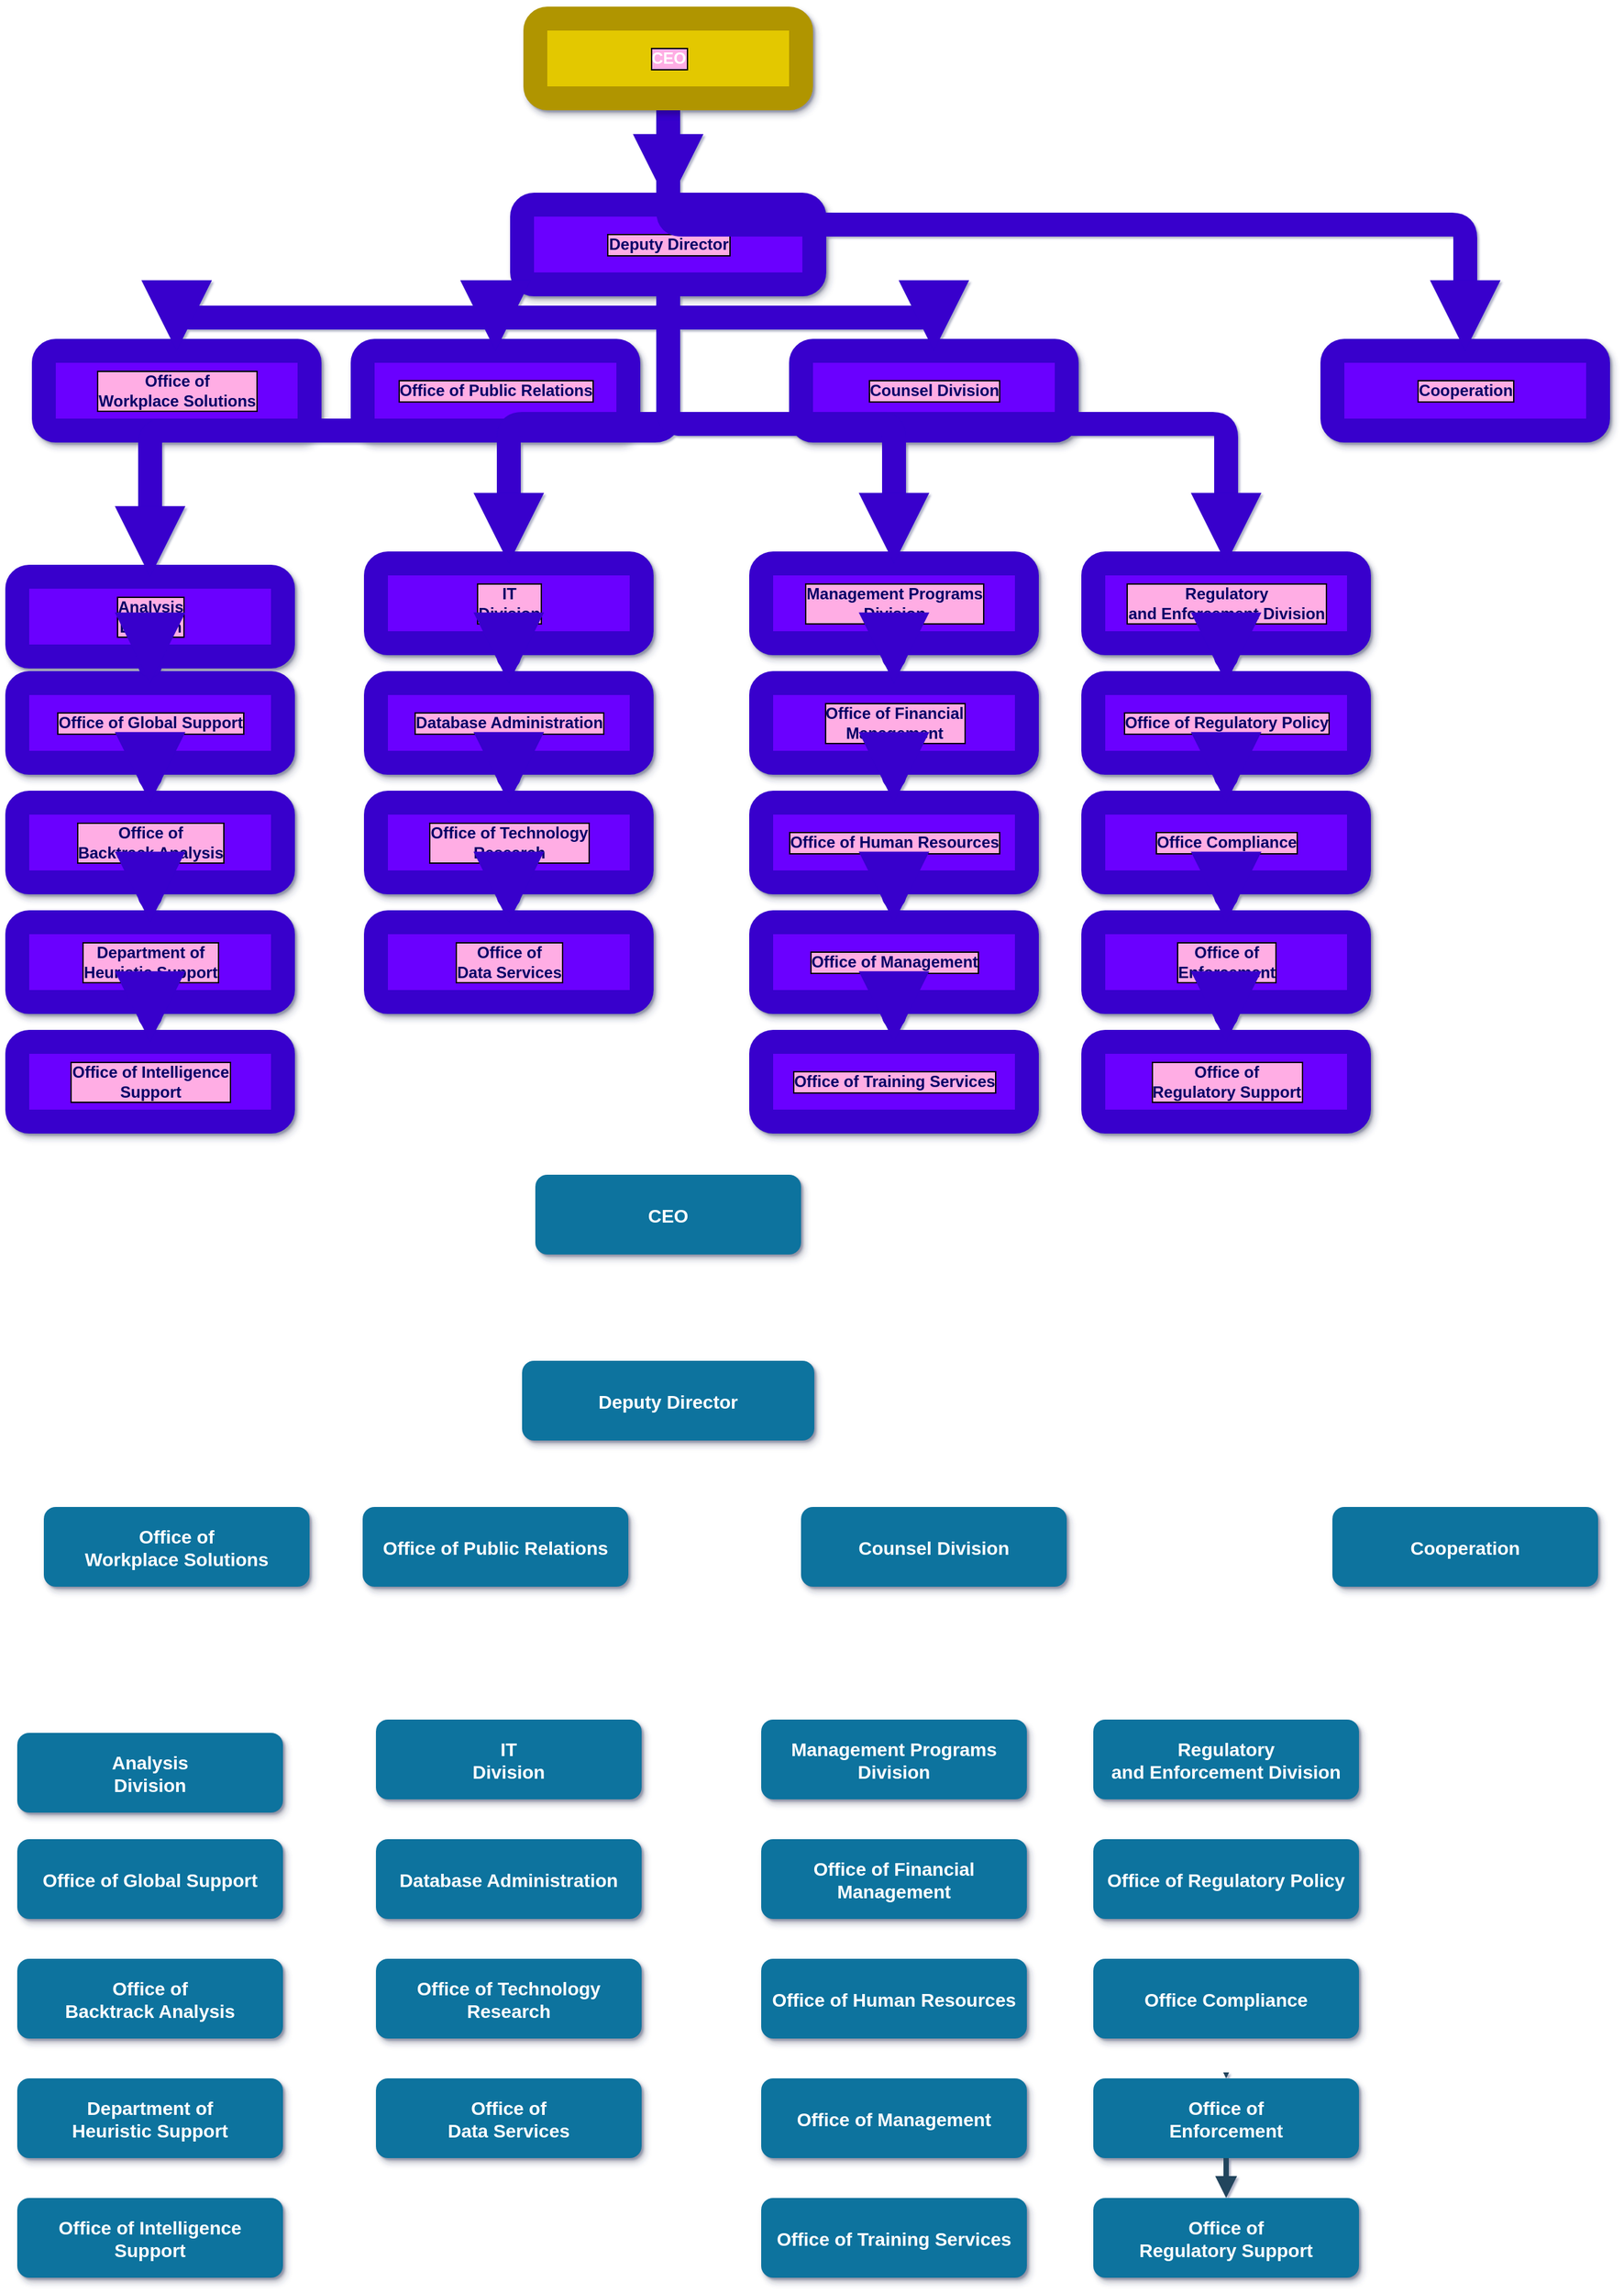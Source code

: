 <mxfile version="14.1.2" type="github">
  <diagram id="kgpKYQtTHZ0yAKxKKP6v" name="Page-1">
    <mxGraphModel dx="1874" dy="740" grid="1" gridSize="10" guides="1" tooltips="1" connect="1" arrows="1" fold="1" page="1" pageScale="1" pageWidth="1000" pageHeight="700" math="0" shadow="1">
      <root>
        <mxCell id="0" />
        <mxCell id="1" parent="0" />
        <mxCell id="K3239I8aiE1mOQajSMwG-51" value="Deputy Director" style="rounded=1;fillColor=#6a00ff;shadow=1;fontStyle=1;fontSize=12;sketch=0;strokeWidth=18;strokeColor=#3700CC;fontFamily=Helvetica;labelBackgroundColor=#FFADE4;labelBorderColor=#000000;html=1;snapToPoint=1;fillOpacity=100;metaEdit=1;fontColor=#000066;" vertex="1" parent="1">
          <mxGeometry x="400" y="160" width="220" height="60" as="geometry" />
        </mxCell>
        <mxCell id="K3239I8aiE1mOQajSMwG-52" value="Office of &lt;br&gt;Workplace Solutions" style="rounded=1;fillColor=#6a00ff;shadow=1;fontStyle=1;fontSize=12;sketch=0;strokeWidth=18;strokeColor=#3700CC;fontFamily=Helvetica;labelBackgroundColor=#FFADE4;labelBorderColor=#000000;html=1;snapToPoint=1;fillOpacity=100;metaEdit=1;fontColor=#000066;" vertex="1" parent="1">
          <mxGeometry x="40" y="270" width="200" height="60" as="geometry" />
        </mxCell>
        <mxCell id="K3239I8aiE1mOQajSMwG-53" value="Office of Public Relations" style="rounded=1;fillColor=#6a00ff;shadow=1;fontStyle=1;fontSize=12;sketch=0;strokeWidth=18;strokeColor=#3700CC;fontFamily=Helvetica;labelBackgroundColor=#FFADE4;labelBorderColor=#000000;html=1;snapToPoint=1;fillOpacity=100;metaEdit=1;fontColor=#000066;" vertex="1" parent="1">
          <mxGeometry x="280" y="270" width="200" height="60" as="geometry" />
        </mxCell>
        <mxCell id="K3239I8aiE1mOQajSMwG-54" value="Counsel Division" style="rounded=1;fillColor=#6a00ff;shadow=1;fontStyle=1;fontSize=12;sketch=0;strokeWidth=18;strokeColor=#3700CC;fontFamily=Helvetica;labelBackgroundColor=#FFADE4;labelBorderColor=#000000;html=1;snapToPoint=1;fillOpacity=100;metaEdit=1;fontColor=#000066;" vertex="1" parent="1">
          <mxGeometry x="610" y="270" width="200" height="60" as="geometry" />
        </mxCell>
        <mxCell id="K3239I8aiE1mOQajSMwG-55" value="Cooperation" style="rounded=1;fillColor=#6a00ff;shadow=1;fontStyle=1;fontSize=12;sketch=0;strokeWidth=18;strokeColor=#3700CC;fontFamily=Helvetica;labelBackgroundColor=#FFADE4;labelBorderColor=#000000;html=1;snapToPoint=1;fillOpacity=100;metaEdit=1;fontColor=#000066;" vertex="1" parent="1">
          <mxGeometry x="1010" y="270" width="200" height="60" as="geometry" />
        </mxCell>
        <mxCell id="K3239I8aiE1mOQajSMwG-56" value="Analysis &lt;br&gt;Division" style="rounded=1;fillColor=#6a00ff;shadow=1;fontStyle=1;fontSize=12;sketch=0;strokeWidth=18;strokeColor=#3700CC;fontFamily=Helvetica;labelBackgroundColor=#FFADE4;labelBorderColor=#000000;html=1;snapToPoint=1;fillOpacity=100;metaEdit=1;fontColor=#000066;" vertex="1" parent="1">
          <mxGeometry x="20" y="440" width="200" height="60" as="geometry" />
        </mxCell>
        <mxCell id="K3239I8aiE1mOQajSMwG-57" value="Office of Global Support" style="rounded=1;fillColor=#6a00ff;shadow=1;fontStyle=1;fontSize=12;sketch=0;strokeWidth=18;strokeColor=#3700CC;fontFamily=Helvetica;labelBackgroundColor=#FFADE4;labelBorderColor=#000000;html=1;snapToPoint=1;fillOpacity=100;metaEdit=1;fontColor=#000066;" vertex="1" parent="1">
          <mxGeometry x="20" y="520" width="200" height="60" as="geometry" />
        </mxCell>
        <mxCell id="K3239I8aiE1mOQajSMwG-58" value="Office of &lt;br&gt;Backtrack Analysis" style="rounded=1;fillColor=#6a00ff;shadow=1;fontStyle=1;fontSize=12;sketch=0;strokeWidth=18;strokeColor=#3700CC;fontFamily=Helvetica;labelBackgroundColor=#FFADE4;labelBorderColor=#000000;html=1;snapToPoint=1;fillOpacity=100;metaEdit=1;fontColor=#000066;" vertex="1" parent="1">
          <mxGeometry x="20" y="610" width="200" height="60" as="geometry" />
        </mxCell>
        <mxCell id="K3239I8aiE1mOQajSMwG-59" value="Department of &lt;br&gt;Heuristic Support" style="rounded=1;fillColor=#6a00ff;shadow=1;fontStyle=1;fontSize=12;sketch=0;strokeWidth=18;strokeColor=#3700CC;fontFamily=Helvetica;labelBackgroundColor=#FFADE4;labelBorderColor=#000000;html=1;snapToPoint=1;fillOpacity=100;metaEdit=1;fontColor=#000066;" vertex="1" parent="1">
          <mxGeometry x="20" y="700" width="200" height="60" as="geometry" />
        </mxCell>
        <mxCell id="K3239I8aiE1mOQajSMwG-60" value="Office of Intelligence &lt;br&gt;Support" style="rounded=1;fillColor=#6a00ff;shadow=1;fontStyle=1;fontSize=12;sketch=0;strokeWidth=18;strokeColor=#3700CC;fontFamily=Helvetica;labelBackgroundColor=#FFADE4;labelBorderColor=#000000;html=1;snapToPoint=1;fillOpacity=100;metaEdit=1;fontColor=#000066;" vertex="1" parent="1">
          <mxGeometry x="20" y="790" width="200" height="60" as="geometry" />
        </mxCell>
        <mxCell id="K3239I8aiE1mOQajSMwG-61" value="IT&lt;br&gt;Division" style="rounded=1;fillColor=#6a00ff;shadow=1;fontStyle=1;fontSize=12;sketch=0;strokeWidth=18;strokeColor=#3700CC;fontFamily=Helvetica;labelBackgroundColor=#FFADE4;labelBorderColor=#000000;html=1;snapToPoint=1;fillOpacity=100;metaEdit=1;fontColor=#000066;" vertex="1" parent="1">
          <mxGeometry x="290" y="430" width="200" height="60" as="geometry" />
        </mxCell>
        <mxCell id="K3239I8aiE1mOQajSMwG-62" value="Database Administration" style="rounded=1;fillColor=#6a00ff;shadow=1;fontStyle=1;fontSize=12;sketch=0;strokeWidth=18;strokeColor=#3700CC;fontFamily=Helvetica;labelBackgroundColor=#FFADE4;labelBorderColor=#000000;html=1;snapToPoint=1;fillOpacity=100;metaEdit=1;fontColor=#000066;" vertex="1" parent="1">
          <mxGeometry x="290" y="520" width="200" height="60" as="geometry" />
        </mxCell>
        <mxCell id="K3239I8aiE1mOQajSMwG-63" value="Office of Technology &lt;br&gt;Research" style="rounded=1;fillColor=#6a00ff;shadow=1;fontStyle=1;fontSize=12;sketch=0;strokeWidth=18;strokeColor=#3700CC;fontFamily=Helvetica;labelBackgroundColor=#FFADE4;labelBorderColor=#000000;html=1;snapToPoint=1;fillOpacity=100;metaEdit=1;fontColor=#000066;" vertex="1" parent="1">
          <mxGeometry x="290" y="610" width="200" height="60" as="geometry" />
        </mxCell>
        <mxCell id="K3239I8aiE1mOQajSMwG-64" value="Office of&lt;br&gt;Data Services" style="rounded=1;fillColor=#6a00ff;shadow=1;fontStyle=1;fontSize=12;sketch=0;strokeWidth=18;strokeColor=#3700CC;fontFamily=Helvetica;labelBackgroundColor=#FFADE4;labelBorderColor=#000000;html=1;snapToPoint=1;fillOpacity=100;metaEdit=1;fontColor=#000066;" vertex="1" parent="1">
          <mxGeometry x="290" y="700" width="200" height="60" as="geometry" />
        </mxCell>
        <mxCell id="K3239I8aiE1mOQajSMwG-65" value="Management Programs &lt;br&gt;Division" style="rounded=1;fillColor=#6a00ff;shadow=1;fontStyle=1;fontSize=12;sketch=0;strokeWidth=18;strokeColor=#3700CC;fontFamily=Helvetica;labelBackgroundColor=#FFADE4;labelBorderColor=#000000;html=1;snapToPoint=1;fillOpacity=100;metaEdit=1;fontColor=#000066;" vertex="1" parent="1">
          <mxGeometry x="580" y="430" width="200" height="60" as="geometry" />
        </mxCell>
        <mxCell id="K3239I8aiE1mOQajSMwG-66" value="Office of Financial &lt;br&gt;Management" style="rounded=1;fillColor=#6a00ff;shadow=1;fontStyle=1;fontSize=12;sketch=0;strokeWidth=18;strokeColor=#3700CC;fontFamily=Helvetica;labelBackgroundColor=#FFADE4;labelBorderColor=#000000;html=1;snapToPoint=1;fillOpacity=100;metaEdit=1;fontColor=#000066;" vertex="1" parent="1">
          <mxGeometry x="580" y="520" width="200" height="60" as="geometry" />
        </mxCell>
        <mxCell id="K3239I8aiE1mOQajSMwG-67" value="Office of Human Resources" style="rounded=1;fillColor=#6a00ff;shadow=1;fontStyle=1;fontSize=12;sketch=0;strokeWidth=18;strokeColor=#3700CC;fontFamily=Helvetica;labelBackgroundColor=#FFADE4;labelBorderColor=#000000;html=1;snapToPoint=1;fillOpacity=100;metaEdit=1;fontColor=#000066;" vertex="1" parent="1">
          <mxGeometry x="580" y="610" width="200" height="60" as="geometry" />
        </mxCell>
        <mxCell id="K3239I8aiE1mOQajSMwG-68" value="Office of Management " style="rounded=1;fillColor=#6a00ff;shadow=1;fontStyle=1;fontSize=12;sketch=0;strokeWidth=18;strokeColor=#3700CC;fontFamily=Helvetica;labelBackgroundColor=#FFADE4;labelBorderColor=#000000;html=1;snapToPoint=1;fillOpacity=100;metaEdit=1;fontColor=#000066;" vertex="1" parent="1">
          <mxGeometry x="580" y="700" width="200" height="60" as="geometry" />
        </mxCell>
        <mxCell id="K3239I8aiE1mOQajSMwG-69" value="Office of Training Services" style="rounded=1;fillColor=#6a00ff;shadow=1;fontStyle=1;fontSize=12;sketch=0;strokeWidth=18;strokeColor=#3700CC;fontFamily=Helvetica;labelBackgroundColor=#FFADE4;labelBorderColor=#000000;html=1;snapToPoint=1;fillOpacity=100;metaEdit=1;fontColor=#000066;" vertex="1" parent="1">
          <mxGeometry x="580" y="790" width="200" height="60" as="geometry" />
        </mxCell>
        <mxCell id="K3239I8aiE1mOQajSMwG-70" value="Regulatory &lt;br&gt;and Enforcement Division" style="rounded=1;fillColor=#6a00ff;shadow=1;fontStyle=1;fontSize=12;sketch=0;strokeWidth=18;strokeColor=#3700CC;fontFamily=Helvetica;labelBackgroundColor=#FFADE4;labelBorderColor=#000000;html=1;snapToPoint=1;fillOpacity=100;metaEdit=1;fontColor=#000066;" vertex="1" parent="1">
          <mxGeometry x="830" y="430" width="200" height="60" as="geometry" />
        </mxCell>
        <mxCell id="K3239I8aiE1mOQajSMwG-71" value="Office of Regulatory Policy" style="rounded=1;fillColor=#6a00ff;shadow=1;fontStyle=1;fontSize=12;sketch=0;strokeWidth=18;strokeColor=#3700CC;fontFamily=Helvetica;labelBackgroundColor=#FFADE4;labelBorderColor=#000000;html=1;snapToPoint=1;fillOpacity=100;metaEdit=1;fontColor=#000066;" vertex="1" parent="1">
          <mxGeometry x="830" y="520" width="200" height="60" as="geometry" />
        </mxCell>
        <mxCell id="K3239I8aiE1mOQajSMwG-72" value="Office Compliance" style="rounded=1;fillColor=#6a00ff;shadow=1;fontStyle=1;fontSize=12;sketch=0;strokeWidth=18;strokeColor=#3700CC;fontFamily=Helvetica;labelBackgroundColor=#FFADE4;labelBorderColor=#000000;html=1;snapToPoint=1;fillOpacity=100;metaEdit=1;fontColor=#000066;" vertex="1" parent="1">
          <mxGeometry x="830" y="610" width="200" height="60" as="geometry" />
        </mxCell>
        <mxCell id="K3239I8aiE1mOQajSMwG-73" value="Office of &lt;br&gt;Enforcement" style="rounded=1;fillColor=#6a00ff;shadow=1;fontStyle=1;fontSize=12;sketch=0;strokeWidth=18;strokeColor=#3700CC;fontFamily=Helvetica;labelBackgroundColor=#FFADE4;labelBorderColor=#000000;html=1;snapToPoint=1;fillOpacity=100;metaEdit=1;fontColor=#000066;" vertex="1" parent="1">
          <mxGeometry x="830" y="700" width="200" height="60" as="geometry" />
        </mxCell>
        <mxCell id="K3239I8aiE1mOQajSMwG-74" value="Office of&lt;br&gt; Regulatory Support" style="rounded=1;fillColor=#6a00ff;shadow=1;fontStyle=1;fontSize=12;sketch=0;strokeWidth=18;strokeColor=#3700CC;fontFamily=Helvetica;labelBackgroundColor=#FFADE4;labelBorderColor=#000000;html=1;snapToPoint=1;fillOpacity=100;metaEdit=1;fontColor=#000066;" vertex="1" parent="1">
          <mxGeometry x="830" y="790" width="200" height="60" as="geometry" />
        </mxCell>
        <mxCell id="K3239I8aiE1mOQajSMwG-75" value="" style="edgeStyle=elbowEdgeStyle;elbow=vertical;strokeWidth=18;endArrow=block;endFill=1;fontStyle=1;sketch=0;fillColor=#6a00ff;strokeColor=#3700CC;fontSize=12;fontFamily=Helvetica;labelBackgroundColor=#FFADE4;labelBorderColor=#000000;html=1;snapToPoint=1;fillOpacity=100;metaEdit=1;fontColor=#000066;" edge="1" parent="1" source="K3239I8aiE1mOQajSMwG-50" target="K3239I8aiE1mOQajSMwG-51">
          <mxGeometry x="-240" y="-20" width="100" height="100" as="geometry">
            <mxPoint x="-240" y="80" as="sourcePoint" />
            <mxPoint x="-140" y="-20" as="targetPoint" />
          </mxGeometry>
        </mxCell>
        <mxCell id="K3239I8aiE1mOQajSMwG-76" value="" style="edgeStyle=elbowEdgeStyle;elbow=vertical;strokeWidth=18;endArrow=block;endFill=1;fontStyle=1;sketch=0;fillColor=#6a00ff;strokeColor=#3700CC;fontSize=12;fontFamily=Helvetica;labelBackgroundColor=#FFADE4;labelBorderColor=#000000;html=1;snapToPoint=1;fillOpacity=100;metaEdit=1;fontColor=#000066;" edge="1" parent="1" source="K3239I8aiE1mOQajSMwG-51" target="K3239I8aiE1mOQajSMwG-53">
          <mxGeometry x="-240" y="-20" width="100" height="100" as="geometry">
            <mxPoint x="-240" y="80" as="sourcePoint" />
            <mxPoint x="-140" y="-20" as="targetPoint" />
          </mxGeometry>
        </mxCell>
        <mxCell id="K3239I8aiE1mOQajSMwG-77" value="" style="edgeStyle=elbowEdgeStyle;elbow=vertical;strokeWidth=18;endArrow=block;endFill=1;fontStyle=1;sketch=0;fillColor=#6a00ff;strokeColor=#3700CC;fontSize=12;fontFamily=Helvetica;labelBackgroundColor=#FFADE4;labelBorderColor=#000000;html=1;snapToPoint=1;fillOpacity=100;metaEdit=1;fontColor=#000066;" edge="1" parent="1" source="K3239I8aiE1mOQajSMwG-51" target="K3239I8aiE1mOQajSMwG-52">
          <mxGeometry x="-240" y="-20" width="100" height="100" as="geometry">
            <mxPoint x="-240" y="80" as="sourcePoint" />
            <mxPoint x="-140" y="-20" as="targetPoint" />
          </mxGeometry>
        </mxCell>
        <mxCell id="K3239I8aiE1mOQajSMwG-78" value="" style="edgeStyle=elbowEdgeStyle;elbow=vertical;strokeWidth=18;endArrow=block;endFill=1;fontStyle=1;sketch=0;fillColor=#6a00ff;strokeColor=#3700CC;fontSize=12;fontFamily=Helvetica;labelBackgroundColor=#FFADE4;labelBorderColor=#000000;html=1;snapToPoint=1;fillOpacity=100;metaEdit=1;fontColor=#000066;" edge="1" parent="1" source="K3239I8aiE1mOQajSMwG-51" target="K3239I8aiE1mOQajSMwG-54">
          <mxGeometry x="-240" y="-20" width="100" height="100" as="geometry">
            <mxPoint x="-240" y="80" as="sourcePoint" />
            <mxPoint x="-140" y="-20" as="targetPoint" />
          </mxGeometry>
        </mxCell>
        <mxCell id="K3239I8aiE1mOQajSMwG-79" value="" style="edgeStyle=elbowEdgeStyle;elbow=vertical;strokeWidth=18;endArrow=block;endFill=1;fontStyle=1;sketch=0;fillColor=#6a00ff;strokeColor=#3700CC;fontSize=12;fontFamily=Helvetica;labelBackgroundColor=#FFADE4;labelBorderColor=#000000;html=1;snapToPoint=1;fillOpacity=100;metaEdit=1;fontColor=#000066;" edge="1" parent="1" source="K3239I8aiE1mOQajSMwG-50" target="K3239I8aiE1mOQajSMwG-55">
          <mxGeometry x="-240" y="-20" width="100" height="100" as="geometry">
            <mxPoint x="-240" y="80" as="sourcePoint" />
            <mxPoint x="-140" y="-20" as="targetPoint" />
          </mxGeometry>
        </mxCell>
        <mxCell id="K3239I8aiE1mOQajSMwG-80" value="" style="edgeStyle=elbowEdgeStyle;elbow=vertical;strokeWidth=18;endArrow=block;endFill=1;fontStyle=1;sketch=0;fillColor=#6a00ff;strokeColor=#3700CC;fontSize=12;fontFamily=Helvetica;labelBackgroundColor=#FFADE4;labelBorderColor=#000000;html=1;snapToPoint=1;fillOpacity=100;metaEdit=1;fontColor=#000066;" edge="1" parent="1" source="K3239I8aiE1mOQajSMwG-51" target="K3239I8aiE1mOQajSMwG-56">
          <mxGeometry x="-240" y="-20" width="100" height="100" as="geometry">
            <mxPoint x="-240" y="80" as="sourcePoint" />
            <mxPoint x="-140" y="-20" as="targetPoint" />
          </mxGeometry>
        </mxCell>
        <mxCell id="K3239I8aiE1mOQajSMwG-81" value="" style="edgeStyle=elbowEdgeStyle;elbow=vertical;strokeWidth=18;endArrow=block;endFill=1;fontStyle=1;sketch=0;fillColor=#6a00ff;strokeColor=#3700CC;fontSize=12;fontFamily=Helvetica;labelBackgroundColor=#FFADE4;labelBorderColor=#000000;html=1;snapToPoint=1;fillOpacity=100;metaEdit=1;fontColor=#000066;" edge="1" parent="1" source="K3239I8aiE1mOQajSMwG-51" target="K3239I8aiE1mOQajSMwG-70">
          <mxGeometry x="-240" y="-20" width="100" height="100" as="geometry">
            <mxPoint x="-240" y="80" as="sourcePoint" />
            <mxPoint x="-140" y="-20" as="targetPoint" />
          </mxGeometry>
        </mxCell>
        <mxCell id="K3239I8aiE1mOQajSMwG-82" value="" style="edgeStyle=elbowEdgeStyle;elbow=vertical;strokeWidth=18;endArrow=block;endFill=1;fontStyle=1;sketch=0;fillColor=#6a00ff;strokeColor=#3700CC;fontSize=12;fontFamily=Helvetica;labelBackgroundColor=#FFADE4;labelBorderColor=#000000;html=1;snapToPoint=1;fillOpacity=100;metaEdit=1;fontColor=#000066;" edge="1" parent="1" source="K3239I8aiE1mOQajSMwG-56" target="K3239I8aiE1mOQajSMwG-57">
          <mxGeometry x="-200" y="-20" width="100" height="100" as="geometry">
            <mxPoint x="-200" y="80" as="sourcePoint" />
            <mxPoint x="-100" y="-20" as="targetPoint" />
          </mxGeometry>
        </mxCell>
        <mxCell id="K3239I8aiE1mOQajSMwG-83" value="" style="edgeStyle=elbowEdgeStyle;elbow=vertical;strokeWidth=18;endArrow=block;endFill=1;fontStyle=1;sketch=0;fillColor=#6a00ff;strokeColor=#3700CC;fontSize=12;fontFamily=Helvetica;labelBackgroundColor=#FFADE4;labelBorderColor=#000000;html=1;snapToPoint=1;fillOpacity=100;metaEdit=1;fontColor=#000066;" edge="1" parent="1" source="K3239I8aiE1mOQajSMwG-57" target="K3239I8aiE1mOQajSMwG-58">
          <mxGeometry x="-200" y="-10" width="100" height="100" as="geometry">
            <mxPoint x="-200" y="90" as="sourcePoint" />
            <mxPoint x="-100" y="-10" as="targetPoint" />
          </mxGeometry>
        </mxCell>
        <mxCell id="K3239I8aiE1mOQajSMwG-84" value="" style="edgeStyle=elbowEdgeStyle;elbow=vertical;strokeWidth=18;endArrow=block;endFill=1;fontStyle=1;sketch=0;fillColor=#6a00ff;strokeColor=#3700CC;fontSize=12;fontFamily=Helvetica;labelBackgroundColor=#FFADE4;labelBorderColor=#000000;html=1;snapToPoint=1;fillOpacity=100;metaEdit=1;fontColor=#000066;" edge="1" parent="1" source="K3239I8aiE1mOQajSMwG-58" target="K3239I8aiE1mOQajSMwG-59">
          <mxGeometry x="-200" width="100" height="100" as="geometry">
            <mxPoint x="-200" y="100" as="sourcePoint" />
            <mxPoint x="-100" as="targetPoint" />
          </mxGeometry>
        </mxCell>
        <mxCell id="K3239I8aiE1mOQajSMwG-85" value="" style="edgeStyle=elbowEdgeStyle;elbow=vertical;strokeWidth=18;endArrow=block;endFill=1;fontStyle=1;sketch=0;fillColor=#6a00ff;strokeColor=#3700CC;fontSize=12;fontFamily=Helvetica;labelBackgroundColor=#FFADE4;labelBorderColor=#000000;html=1;snapToPoint=1;fillOpacity=100;metaEdit=1;fontColor=#000066;" edge="1" parent="1" source="K3239I8aiE1mOQajSMwG-59" target="K3239I8aiE1mOQajSMwG-60">
          <mxGeometry x="-200" y="10" width="100" height="100" as="geometry">
            <mxPoint x="-200" y="110" as="sourcePoint" />
            <mxPoint x="-100" y="10" as="targetPoint" />
          </mxGeometry>
        </mxCell>
        <mxCell id="K3239I8aiE1mOQajSMwG-86" value="" style="edgeStyle=elbowEdgeStyle;elbow=vertical;strokeWidth=18;endArrow=block;endFill=1;fontStyle=1;sketch=0;fillColor=#6a00ff;strokeColor=#3700CC;fontSize=12;fontFamily=Helvetica;labelBackgroundColor=#FFADE4;labelBorderColor=#000000;html=1;snapToPoint=1;fillOpacity=100;metaEdit=1;fontColor=#000066;" edge="1" parent="1" source="K3239I8aiE1mOQajSMwG-61" target="K3239I8aiE1mOQajSMwG-62">
          <mxGeometry x="-200" y="-20" width="100" height="100" as="geometry">
            <mxPoint x="-200" y="80" as="sourcePoint" />
            <mxPoint x="-100" y="-20" as="targetPoint" />
          </mxGeometry>
        </mxCell>
        <mxCell id="K3239I8aiE1mOQajSMwG-87" value="" style="edgeStyle=elbowEdgeStyle;elbow=vertical;strokeWidth=18;endArrow=block;endFill=1;fontStyle=1;sketch=0;fillColor=#6a00ff;strokeColor=#3700CC;fontSize=12;fontFamily=Helvetica;labelBackgroundColor=#FFADE4;labelBorderColor=#000000;html=1;snapToPoint=1;fillOpacity=100;metaEdit=1;fontColor=#000066;" edge="1" parent="1" source="K3239I8aiE1mOQajSMwG-62" target="K3239I8aiE1mOQajSMwG-63">
          <mxGeometry x="-200" y="-10" width="100" height="100" as="geometry">
            <mxPoint x="-200" y="90" as="sourcePoint" />
            <mxPoint x="-100" y="-10" as="targetPoint" />
          </mxGeometry>
        </mxCell>
        <mxCell id="K3239I8aiE1mOQajSMwG-88" value="" style="edgeStyle=elbowEdgeStyle;elbow=vertical;strokeWidth=18;endArrow=block;endFill=1;fontStyle=1;sketch=0;fillColor=#6a00ff;strokeColor=#3700CC;fontSize=12;fontFamily=Helvetica;labelBackgroundColor=#FFADE4;labelBorderColor=#000000;html=1;snapToPoint=1;fillOpacity=100;metaEdit=1;fontColor=#000066;" edge="1" parent="1" source="K3239I8aiE1mOQajSMwG-63" target="K3239I8aiE1mOQajSMwG-64">
          <mxGeometry x="-200" width="100" height="100" as="geometry">
            <mxPoint x="-200" y="100" as="sourcePoint" />
            <mxPoint x="-100" as="targetPoint" />
          </mxGeometry>
        </mxCell>
        <mxCell id="K3239I8aiE1mOQajSMwG-89" value="" style="edgeStyle=elbowEdgeStyle;elbow=vertical;strokeWidth=18;endArrow=block;endFill=1;fontStyle=1;sketch=0;fillColor=#6a00ff;strokeColor=#3700CC;fontSize=12;fontFamily=Helvetica;labelBackgroundColor=#FFADE4;labelBorderColor=#000000;html=1;snapToPoint=1;fillOpacity=100;metaEdit=1;fontColor=#000066;" edge="1" parent="1" source="K3239I8aiE1mOQajSMwG-65" target="K3239I8aiE1mOQajSMwG-66">
          <mxGeometry x="-190" y="-20" width="100" height="100" as="geometry">
            <mxPoint x="-190" y="80" as="sourcePoint" />
            <mxPoint x="-90" y="-20" as="targetPoint" />
          </mxGeometry>
        </mxCell>
        <mxCell id="K3239I8aiE1mOQajSMwG-90" value="" style="edgeStyle=elbowEdgeStyle;elbow=vertical;strokeWidth=18;endArrow=block;endFill=1;fontStyle=1;sketch=0;fillColor=#6a00ff;strokeColor=#3700CC;fontSize=12;fontFamily=Helvetica;labelBackgroundColor=#FFADE4;labelBorderColor=#000000;html=1;snapToPoint=1;fillOpacity=100;metaEdit=1;fontColor=#000066;" edge="1" parent="1" source="K3239I8aiE1mOQajSMwG-66" target="K3239I8aiE1mOQajSMwG-67">
          <mxGeometry x="-190" y="-10" width="100" height="100" as="geometry">
            <mxPoint x="-190" y="90" as="sourcePoint" />
            <mxPoint x="-90" y="-10" as="targetPoint" />
          </mxGeometry>
        </mxCell>
        <mxCell id="K3239I8aiE1mOQajSMwG-91" value="" style="edgeStyle=elbowEdgeStyle;elbow=vertical;strokeWidth=18;endArrow=block;endFill=1;fontStyle=1;sketch=0;fillColor=#6a00ff;strokeColor=#3700CC;fontSize=12;fontFamily=Helvetica;labelBackgroundColor=#FFADE4;labelBorderColor=#000000;html=1;snapToPoint=1;fillOpacity=100;metaEdit=1;fontColor=#000066;" edge="1" parent="1" source="K3239I8aiE1mOQajSMwG-67" target="K3239I8aiE1mOQajSMwG-68">
          <mxGeometry x="-190" width="100" height="100" as="geometry">
            <mxPoint x="-190" y="100" as="sourcePoint" />
            <mxPoint x="-90" as="targetPoint" />
          </mxGeometry>
        </mxCell>
        <mxCell id="K3239I8aiE1mOQajSMwG-92" value="" style="edgeStyle=elbowEdgeStyle;elbow=vertical;strokeWidth=18;endArrow=block;endFill=1;fontStyle=1;sketch=0;fillColor=#6a00ff;strokeColor=#3700CC;fontSize=12;fontFamily=Helvetica;labelBackgroundColor=#FFADE4;labelBorderColor=#000000;html=1;snapToPoint=1;fillOpacity=100;metaEdit=1;fontColor=#000066;" edge="1" parent="1" source="K3239I8aiE1mOQajSMwG-68" target="K3239I8aiE1mOQajSMwG-69">
          <mxGeometry x="-190" y="10" width="100" height="100" as="geometry">
            <mxPoint x="-190" y="110" as="sourcePoint" />
            <mxPoint x="-90" y="10" as="targetPoint" />
          </mxGeometry>
        </mxCell>
        <mxCell id="K3239I8aiE1mOQajSMwG-93" value="" style="edgeStyle=elbowEdgeStyle;elbow=vertical;strokeWidth=18;endArrow=block;endFill=1;fontStyle=1;sketch=0;fillColor=#6a00ff;strokeColor=#3700CC;fontSize=12;fontFamily=Helvetica;labelBackgroundColor=#FFADE4;labelBorderColor=#000000;html=1;snapToPoint=1;fillOpacity=100;metaEdit=1;fontColor=#000066;" edge="1" parent="1" source="K3239I8aiE1mOQajSMwG-70" target="K3239I8aiE1mOQajSMwG-71">
          <mxGeometry x="-190" y="-20" width="100" height="100" as="geometry">
            <mxPoint x="-190" y="80" as="sourcePoint" />
            <mxPoint x="-90" y="-20" as="targetPoint" />
          </mxGeometry>
        </mxCell>
        <mxCell id="K3239I8aiE1mOQajSMwG-94" value="" style="edgeStyle=elbowEdgeStyle;elbow=vertical;strokeWidth=18;endArrow=block;endFill=1;fontStyle=1;sketch=0;fillColor=#6a00ff;strokeColor=#3700CC;fontSize=12;fontFamily=Helvetica;labelBackgroundColor=#FFADE4;labelBorderColor=#000000;html=1;snapToPoint=1;fillOpacity=100;metaEdit=1;fontColor=#000066;" edge="1" parent="1" source="K3239I8aiE1mOQajSMwG-71" target="K3239I8aiE1mOQajSMwG-72">
          <mxGeometry x="-190" y="-10" width="100" height="100" as="geometry">
            <mxPoint x="-190" y="90" as="sourcePoint" />
            <mxPoint x="-90" y="-10" as="targetPoint" />
          </mxGeometry>
        </mxCell>
        <mxCell id="K3239I8aiE1mOQajSMwG-95" value="" style="edgeStyle=elbowEdgeStyle;elbow=vertical;strokeWidth=18;endArrow=block;endFill=1;fontStyle=1;sketch=0;fillColor=#6a00ff;strokeColor=#3700CC;fontSize=12;fontFamily=Helvetica;labelBackgroundColor=#FFADE4;labelBorderColor=#000000;html=1;snapToPoint=1;fillOpacity=100;metaEdit=1;fontColor=#000066;" edge="1" parent="1" source="K3239I8aiE1mOQajSMwG-72" target="K3239I8aiE1mOQajSMwG-73">
          <mxGeometry x="-190" width="100" height="100" as="geometry">
            <mxPoint x="-190" y="100" as="sourcePoint" />
            <mxPoint x="-90" as="targetPoint" />
          </mxGeometry>
        </mxCell>
        <mxCell id="K3239I8aiE1mOQajSMwG-96" value="" style="edgeStyle=elbowEdgeStyle;elbow=vertical;strokeWidth=18;endArrow=block;endFill=1;fontStyle=1;sketch=0;fillColor=#6a00ff;strokeColor=#3700CC;fontSize=12;fontFamily=Helvetica;labelBackgroundColor=#FFADE4;labelBorderColor=#000000;html=1;snapToPoint=1;fillOpacity=100;metaEdit=1;fontColor=#000066;" edge="1" parent="1" source="K3239I8aiE1mOQajSMwG-73" target="K3239I8aiE1mOQajSMwG-74">
          <mxGeometry x="-190" y="10" width="100" height="100" as="geometry">
            <mxPoint x="-190" y="110" as="sourcePoint" />
            <mxPoint x="-90" y="10" as="targetPoint" />
          </mxGeometry>
        </mxCell>
        <mxCell id="K3239I8aiE1mOQajSMwG-97" value="" style="edgeStyle=elbowEdgeStyle;elbow=vertical;strokeWidth=18;endArrow=block;endFill=1;fontStyle=1;sketch=0;fillColor=#6a00ff;strokeColor=#3700CC;fontSize=12;fontFamily=Helvetica;labelBackgroundColor=#FFADE4;labelBorderColor=#000000;html=1;snapToPoint=1;fillOpacity=100;metaEdit=1;fontColor=#000066;" edge="1" parent="1" source="K3239I8aiE1mOQajSMwG-51" target="K3239I8aiE1mOQajSMwG-61">
          <mxGeometry x="-240" y="-20" width="100" height="100" as="geometry">
            <mxPoint x="-240" y="80" as="sourcePoint" />
            <mxPoint x="-140" y="-20" as="targetPoint" />
          </mxGeometry>
        </mxCell>
        <mxCell id="K3239I8aiE1mOQajSMwG-98" value="" style="edgeStyle=elbowEdgeStyle;elbow=vertical;strokeWidth=18;endArrow=block;endFill=1;fontStyle=1;sketch=0;fillColor=#6a00ff;strokeColor=#3700CC;fontSize=12;fontFamily=Helvetica;labelBackgroundColor=#FFADE4;labelBorderColor=#000000;html=1;snapToPoint=1;fillOpacity=100;metaEdit=1;fontColor=#000066;" edge="1" parent="1" source="K3239I8aiE1mOQajSMwG-51" target="K3239I8aiE1mOQajSMwG-65">
          <mxGeometry x="-240" y="-20" width="100" height="100" as="geometry">
            <mxPoint x="-240" y="80" as="sourcePoint" />
            <mxPoint x="-140" y="-20" as="targetPoint" />
          </mxGeometry>
        </mxCell>
        <object label="CEO" placeholders="1" id="K3239I8aiE1mOQajSMwG-50">
          <mxCell style="rounded=1;fillColor=#e3c800;shadow=1;fontStyle=1;fontSize=12;sketch=0;strokeWidth=18;strokeColor=#B09500;fontFamily=Helvetica;labelBackgroundColor=#FFADE4;labelBorderColor=#000000;html=1;snapToPoint=1;fillOpacity=100;metaEdit=1;fontColor=#ffffff;direction=west;" vertex="1" parent="1">
            <mxGeometry x="410" y="20" width="200" height="60" as="geometry" />
          </mxCell>
        </object>
        <mxCell id="K3239I8aiE1mOQajSMwG-99" value="CEO" style="rounded=1;fillColor=#10739E;strokeColor=none;shadow=1;gradientColor=none;fontStyle=1;fontColor=#FFFFFF;fontSize=14;" vertex="1" parent="1">
          <mxGeometry x="410" y="890" width="200" height="60" as="geometry" />
        </mxCell>
        <mxCell id="K3239I8aiE1mOQajSMwG-100" value="Deputy Director" style="rounded=1;fillColor=#10739E;strokeColor=none;shadow=1;gradientColor=none;fontStyle=1;fontColor=#FFFFFF;fontSize=14;" vertex="1" parent="1">
          <mxGeometry x="400" y="1030" width="220" height="60" as="geometry" />
        </mxCell>
        <mxCell id="K3239I8aiE1mOQajSMwG-101" value="Office of &#xa;Workplace Solutions" style="rounded=1;fillColor=#10739E;strokeColor=none;shadow=1;gradientColor=none;fontStyle=1;fontColor=#FFFFFF;fontSize=14;" vertex="1" parent="1">
          <mxGeometry x="40" y="1140" width="200" height="60" as="geometry" />
        </mxCell>
        <mxCell id="K3239I8aiE1mOQajSMwG-102" value="Office of Public Relations" style="rounded=1;fillColor=#10739E;strokeColor=none;shadow=1;gradientColor=none;fontStyle=1;fontColor=#FFFFFF;fontSize=14;" vertex="1" parent="1">
          <mxGeometry x="280" y="1140" width="200" height="60" as="geometry" />
        </mxCell>
        <mxCell id="K3239I8aiE1mOQajSMwG-103" value="Counsel Division" style="rounded=1;fillColor=#10739E;strokeColor=none;shadow=1;gradientColor=none;fontStyle=1;fontColor=#FFFFFF;fontSize=14;" vertex="1" parent="1">
          <mxGeometry x="610" y="1140" width="200" height="60" as="geometry" />
        </mxCell>
        <mxCell id="K3239I8aiE1mOQajSMwG-104" value="Cooperation" style="rounded=1;fillColor=#10739E;strokeColor=none;shadow=1;gradientColor=none;fontStyle=1;fontColor=#FFFFFF;fontSize=14;" vertex="1" parent="1">
          <mxGeometry x="1010" y="1140" width="200" height="60" as="geometry" />
        </mxCell>
        <mxCell id="K3239I8aiE1mOQajSMwG-105" value="Analysis &#xa;Division" style="rounded=1;fillColor=#10739E;strokeColor=none;shadow=1;gradientColor=none;fontStyle=1;fontColor=#FFFFFF;fontSize=14;" vertex="1" parent="1">
          <mxGeometry x="20" y="1310" width="200" height="60" as="geometry" />
        </mxCell>
        <mxCell id="K3239I8aiE1mOQajSMwG-106" value="Office of Global Support" style="rounded=1;fillColor=#10739E;strokeColor=none;shadow=1;gradientColor=none;fontStyle=1;fontColor=#FFFFFF;fontSize=14;" vertex="1" parent="1">
          <mxGeometry x="20" y="1390" width="200" height="60" as="geometry" />
        </mxCell>
        <mxCell id="K3239I8aiE1mOQajSMwG-107" value="Office of &#xa;Backtrack Analysis" style="rounded=1;fillColor=#10739E;strokeColor=none;shadow=1;gradientColor=none;fontStyle=1;fontColor=#FFFFFF;fontSize=14;" vertex="1" parent="1">
          <mxGeometry x="20" y="1480" width="200" height="60" as="geometry" />
        </mxCell>
        <mxCell id="K3239I8aiE1mOQajSMwG-108" value="Department of &#xa;Heuristic Support" style="rounded=1;fillColor=#10739E;strokeColor=none;shadow=1;gradientColor=none;fontStyle=1;fontColor=#FFFFFF;fontSize=14;" vertex="1" parent="1">
          <mxGeometry x="20" y="1570" width="200" height="60" as="geometry" />
        </mxCell>
        <mxCell id="K3239I8aiE1mOQajSMwG-109" value="Office of Intelligence &#xa;Support" style="rounded=1;fillColor=#10739E;strokeColor=none;shadow=1;gradientColor=none;fontStyle=1;fontColor=#FFFFFF;fontSize=14;" vertex="1" parent="1">
          <mxGeometry x="20" y="1660" width="200" height="60" as="geometry" />
        </mxCell>
        <mxCell id="K3239I8aiE1mOQajSMwG-110" value="IT&#xa;Division" style="rounded=1;fillColor=#10739E;strokeColor=none;shadow=1;gradientColor=none;fontStyle=1;fontColor=#FFFFFF;fontSize=14;" vertex="1" parent="1">
          <mxGeometry x="290" y="1300" width="200" height="60" as="geometry" />
        </mxCell>
        <mxCell id="K3239I8aiE1mOQajSMwG-111" value="Database Administration" style="rounded=1;fillColor=#10739E;strokeColor=none;shadow=1;gradientColor=none;fontStyle=1;fontColor=#FFFFFF;fontSize=14;" vertex="1" parent="1">
          <mxGeometry x="290" y="1390" width="200" height="60" as="geometry" />
        </mxCell>
        <mxCell id="K3239I8aiE1mOQajSMwG-112" value="Office of Technology &#xa;Research" style="rounded=1;fillColor=#10739E;strokeColor=none;shadow=1;gradientColor=none;fontStyle=1;fontColor=#FFFFFF;fontSize=14;" vertex="1" parent="1">
          <mxGeometry x="290" y="1480" width="200" height="60" as="geometry" />
        </mxCell>
        <mxCell id="K3239I8aiE1mOQajSMwG-113" value="Office of&#xa;Data Services" style="rounded=1;fillColor=#10739E;strokeColor=none;shadow=1;gradientColor=none;fontStyle=1;fontColor=#FFFFFF;fontSize=14;" vertex="1" parent="1">
          <mxGeometry x="290" y="1570" width="200" height="60" as="geometry" />
        </mxCell>
        <mxCell id="K3239I8aiE1mOQajSMwG-114" value="Management Programs &#xa;Division" style="rounded=1;fillColor=#10739E;strokeColor=none;shadow=1;gradientColor=none;fontStyle=1;fontColor=#FFFFFF;fontSize=14;" vertex="1" parent="1">
          <mxGeometry x="580" y="1300" width="200" height="60" as="geometry" />
        </mxCell>
        <mxCell id="K3239I8aiE1mOQajSMwG-115" value="Office of Financial &#xa;Management" style="rounded=1;fillColor=#10739E;strokeColor=none;shadow=1;gradientColor=none;fontStyle=1;fontColor=#FFFFFF;fontSize=14;" vertex="1" parent="1">
          <mxGeometry x="580" y="1390" width="200" height="60" as="geometry" />
        </mxCell>
        <mxCell id="K3239I8aiE1mOQajSMwG-116" value="Office of Human Resources" style="rounded=1;fillColor=#10739E;strokeColor=none;shadow=1;gradientColor=none;fontStyle=1;fontColor=#FFFFFF;fontSize=14;" vertex="1" parent="1">
          <mxGeometry x="580" y="1480" width="200" height="60" as="geometry" />
        </mxCell>
        <mxCell id="K3239I8aiE1mOQajSMwG-117" value="Office of Management " style="rounded=1;fillColor=#10739E;strokeColor=none;shadow=1;gradientColor=none;fontStyle=1;fontColor=#FFFFFF;fontSize=14;" vertex="1" parent="1">
          <mxGeometry x="580" y="1570" width="200" height="60" as="geometry" />
        </mxCell>
        <mxCell id="K3239I8aiE1mOQajSMwG-118" value="Office of Training Services" style="rounded=1;fillColor=#10739E;strokeColor=none;shadow=1;gradientColor=none;fontStyle=1;fontColor=#FFFFFF;fontSize=14;" vertex="1" parent="1">
          <mxGeometry x="580" y="1660" width="200" height="60" as="geometry" />
        </mxCell>
        <mxCell id="K3239I8aiE1mOQajSMwG-119" value="Regulatory &#xa;and Enforcement Division" style="rounded=1;fillColor=#10739E;strokeColor=none;shadow=1;gradientColor=none;fontStyle=1;fontColor=#FFFFFF;fontSize=14;" vertex="1" parent="1">
          <mxGeometry x="830" y="1300" width="200" height="60" as="geometry" />
        </mxCell>
        <mxCell id="K3239I8aiE1mOQajSMwG-120" value="Office of Regulatory Policy" style="rounded=1;fillColor=#10739E;strokeColor=none;shadow=1;gradientColor=none;fontStyle=1;fontColor=#FFFFFF;fontSize=14;" vertex="1" parent="1">
          <mxGeometry x="830" y="1390" width="200" height="60" as="geometry" />
        </mxCell>
        <mxCell id="K3239I8aiE1mOQajSMwG-121" value="Office Compliance" style="rounded=1;fillColor=#10739E;strokeColor=none;shadow=1;gradientColor=none;fontStyle=1;fontColor=#FFFFFF;fontSize=14;" vertex="1" parent="1">
          <mxGeometry x="830" y="1480" width="200" height="60" as="geometry" />
        </mxCell>
        <mxCell id="K3239I8aiE1mOQajSMwG-122" value="Office of &#xa;Enforcement" style="rounded=1;fillColor=#10739E;strokeColor=none;shadow=1;gradientColor=none;fontStyle=1;fontColor=#FFFFFF;fontSize=14;" vertex="1" parent="1">
          <mxGeometry x="830" y="1570" width="200" height="60" as="geometry" />
        </mxCell>
        <mxCell id="K3239I8aiE1mOQajSMwG-123" value="Office of&#xa; Regulatory Support" style="rounded=1;fillColor=#10739E;strokeColor=none;shadow=1;gradientColor=none;fontStyle=1;fontColor=#FFFFFF;fontSize=14;" vertex="1" parent="1">
          <mxGeometry x="830" y="1660" width="200" height="60" as="geometry" />
        </mxCell>
        <mxCell id="K3239I8aiE1mOQajSMwG-124" value="" style="edgeStyle=elbowEdgeStyle;elbow=vertical;strokeWidth=4;endArrow=block;endFill=1;fontStyle=1;strokeColor=#23445D;" edge="1" parent="1" source="K3239I8aiE1mOQajSMwG-99" target="K3239I8aiE1mOQajSMwG-100">
          <mxGeometry x="-240" y="850" width="100" height="100" as="geometry">
            <mxPoint x="-240" y="950" as="sourcePoint" />
            <mxPoint x="-140" y="850" as="targetPoint" />
          </mxGeometry>
        </mxCell>
        <mxCell id="K3239I8aiE1mOQajSMwG-125" value="" style="edgeStyle=elbowEdgeStyle;elbow=vertical;strokeWidth=4;endArrow=block;endFill=1;fontStyle=1;strokeColor=#23445D;" edge="1" parent="1" source="K3239I8aiE1mOQajSMwG-100" target="K3239I8aiE1mOQajSMwG-102">
          <mxGeometry x="-240" y="850" width="100" height="100" as="geometry">
            <mxPoint x="-240" y="950" as="sourcePoint" />
            <mxPoint x="-140" y="850" as="targetPoint" />
          </mxGeometry>
        </mxCell>
        <mxCell id="K3239I8aiE1mOQajSMwG-126" value="" style="edgeStyle=elbowEdgeStyle;elbow=vertical;strokeWidth=4;endArrow=block;endFill=1;fontStyle=1;strokeColor=#23445D;" edge="1" parent="1" source="K3239I8aiE1mOQajSMwG-100" target="K3239I8aiE1mOQajSMwG-101">
          <mxGeometry x="-240" y="850" width="100" height="100" as="geometry">
            <mxPoint x="-240" y="950" as="sourcePoint" />
            <mxPoint x="-140" y="850" as="targetPoint" />
          </mxGeometry>
        </mxCell>
        <mxCell id="K3239I8aiE1mOQajSMwG-127" value="" style="edgeStyle=elbowEdgeStyle;elbow=vertical;strokeWidth=4;endArrow=block;endFill=1;fontStyle=1;strokeColor=#23445D;" edge="1" parent="1" source="K3239I8aiE1mOQajSMwG-100" target="K3239I8aiE1mOQajSMwG-103">
          <mxGeometry x="-240" y="850" width="100" height="100" as="geometry">
            <mxPoint x="-240" y="950" as="sourcePoint" />
            <mxPoint x="-140" y="850" as="targetPoint" />
          </mxGeometry>
        </mxCell>
        <mxCell id="K3239I8aiE1mOQajSMwG-128" value="" style="edgeStyle=elbowEdgeStyle;elbow=vertical;strokeWidth=4;endArrow=block;endFill=1;fontStyle=1;dashed=1;strokeColor=#23445D;" edge="1" parent="1" source="K3239I8aiE1mOQajSMwG-99" target="K3239I8aiE1mOQajSMwG-104">
          <mxGeometry x="-240" y="850" width="100" height="100" as="geometry">
            <mxPoint x="-240" y="950" as="sourcePoint" />
            <mxPoint x="-140" y="850" as="targetPoint" />
            <Array as="points">
              <mxPoint x="800" y="980" />
            </Array>
          </mxGeometry>
        </mxCell>
        <mxCell id="K3239I8aiE1mOQajSMwG-129" value="" style="edgeStyle=elbowEdgeStyle;elbow=vertical;strokeWidth=4;endArrow=block;endFill=1;fontStyle=1;strokeColor=#23445D;" edge="1" parent="1" source="K3239I8aiE1mOQajSMwG-100" target="K3239I8aiE1mOQajSMwG-105">
          <mxGeometry x="-240" y="850" width="100" height="100" as="geometry">
            <mxPoint x="-240" y="950" as="sourcePoint" />
            <mxPoint x="-140" y="850" as="targetPoint" />
            <Array as="points">
              <mxPoint x="290" y="1240" />
            </Array>
          </mxGeometry>
        </mxCell>
        <mxCell id="K3239I8aiE1mOQajSMwG-130" value="" style="edgeStyle=elbowEdgeStyle;elbow=vertical;strokeWidth=4;endArrow=block;endFill=1;fontStyle=1;strokeColor=#23445D;" edge="1" parent="1" source="K3239I8aiE1mOQajSMwG-100" target="K3239I8aiE1mOQajSMwG-119">
          <mxGeometry x="-240" y="850" width="100" height="100" as="geometry">
            <mxPoint x="-240" y="950" as="sourcePoint" />
            <mxPoint x="-140" y="850" as="targetPoint" />
            <Array as="points">
              <mxPoint x="710" y="1240" />
            </Array>
          </mxGeometry>
        </mxCell>
        <mxCell id="K3239I8aiE1mOQajSMwG-131" value="" style="edgeStyle=elbowEdgeStyle;elbow=vertical;strokeWidth=4;endArrow=block;endFill=1;fontStyle=1;strokeColor=#23445D;" edge="1" parent="1" source="K3239I8aiE1mOQajSMwG-105" target="K3239I8aiE1mOQajSMwG-106">
          <mxGeometry x="-200" y="850" width="100" height="100" as="geometry">
            <mxPoint x="-200" y="950" as="sourcePoint" />
            <mxPoint x="-100" y="850" as="targetPoint" />
          </mxGeometry>
        </mxCell>
        <mxCell id="K3239I8aiE1mOQajSMwG-132" value="" style="edgeStyle=elbowEdgeStyle;elbow=vertical;strokeWidth=4;endArrow=block;endFill=1;fontStyle=1;strokeColor=#23445D;" edge="1" parent="1" source="K3239I8aiE1mOQajSMwG-106" target="K3239I8aiE1mOQajSMwG-107">
          <mxGeometry x="-200" y="860" width="100" height="100" as="geometry">
            <mxPoint x="-200" y="960" as="sourcePoint" />
            <mxPoint x="-100" y="860" as="targetPoint" />
          </mxGeometry>
        </mxCell>
        <mxCell id="K3239I8aiE1mOQajSMwG-133" value="" style="edgeStyle=elbowEdgeStyle;elbow=vertical;strokeWidth=4;endArrow=block;endFill=1;fontStyle=1;strokeColor=#23445D;" edge="1" parent="1" source="K3239I8aiE1mOQajSMwG-107" target="K3239I8aiE1mOQajSMwG-108">
          <mxGeometry x="-200" y="870" width="100" height="100" as="geometry">
            <mxPoint x="-200" y="970" as="sourcePoint" />
            <mxPoint x="-100" y="870" as="targetPoint" />
          </mxGeometry>
        </mxCell>
        <mxCell id="K3239I8aiE1mOQajSMwG-134" value="" style="edgeStyle=elbowEdgeStyle;elbow=vertical;strokeWidth=4;endArrow=block;endFill=1;fontStyle=1;strokeColor=#23445D;" edge="1" parent="1" source="K3239I8aiE1mOQajSMwG-108" target="K3239I8aiE1mOQajSMwG-109">
          <mxGeometry x="-200" y="880" width="100" height="100" as="geometry">
            <mxPoint x="-200" y="980" as="sourcePoint" />
            <mxPoint x="-100" y="880" as="targetPoint" />
          </mxGeometry>
        </mxCell>
        <mxCell id="K3239I8aiE1mOQajSMwG-135" value="" style="edgeStyle=elbowEdgeStyle;elbow=vertical;strokeWidth=4;endArrow=block;endFill=1;fontStyle=1;strokeColor=#23445D;" edge="1" parent="1" source="K3239I8aiE1mOQajSMwG-110" target="K3239I8aiE1mOQajSMwG-111">
          <mxGeometry x="-200" y="850" width="100" height="100" as="geometry">
            <mxPoint x="-200" y="950" as="sourcePoint" />
            <mxPoint x="-100" y="850" as="targetPoint" />
          </mxGeometry>
        </mxCell>
        <mxCell id="K3239I8aiE1mOQajSMwG-136" value="" style="edgeStyle=elbowEdgeStyle;elbow=vertical;strokeWidth=4;endArrow=block;endFill=1;fontStyle=1;strokeColor=#23445D;" edge="1" parent="1" source="K3239I8aiE1mOQajSMwG-111" target="K3239I8aiE1mOQajSMwG-112">
          <mxGeometry x="-200" y="860" width="100" height="100" as="geometry">
            <mxPoint x="-200" y="960" as="sourcePoint" />
            <mxPoint x="-100" y="860" as="targetPoint" />
          </mxGeometry>
        </mxCell>
        <mxCell id="K3239I8aiE1mOQajSMwG-137" value="" style="edgeStyle=elbowEdgeStyle;elbow=vertical;strokeWidth=4;endArrow=block;endFill=1;fontStyle=1;strokeColor=#23445D;" edge="1" parent="1" source="K3239I8aiE1mOQajSMwG-112" target="K3239I8aiE1mOQajSMwG-113">
          <mxGeometry x="-200" y="870" width="100" height="100" as="geometry">
            <mxPoint x="-200" y="970" as="sourcePoint" />
            <mxPoint x="-100" y="870" as="targetPoint" />
          </mxGeometry>
        </mxCell>
        <mxCell id="K3239I8aiE1mOQajSMwG-138" value="" style="edgeStyle=elbowEdgeStyle;elbow=vertical;strokeWidth=4;endArrow=block;endFill=1;fontStyle=1;strokeColor=#23445D;" edge="1" parent="1" source="K3239I8aiE1mOQajSMwG-114" target="K3239I8aiE1mOQajSMwG-115">
          <mxGeometry x="-190" y="850" width="100" height="100" as="geometry">
            <mxPoint x="-190" y="950" as="sourcePoint" />
            <mxPoint x="-90" y="850" as="targetPoint" />
          </mxGeometry>
        </mxCell>
        <mxCell id="K3239I8aiE1mOQajSMwG-139" value="" style="edgeStyle=elbowEdgeStyle;elbow=vertical;strokeWidth=4;endArrow=block;endFill=1;fontStyle=1;strokeColor=#23445D;" edge="1" parent="1" source="K3239I8aiE1mOQajSMwG-115" target="K3239I8aiE1mOQajSMwG-116">
          <mxGeometry x="-190" y="860" width="100" height="100" as="geometry">
            <mxPoint x="-190" y="960" as="sourcePoint" />
            <mxPoint x="-90" y="860" as="targetPoint" />
          </mxGeometry>
        </mxCell>
        <mxCell id="K3239I8aiE1mOQajSMwG-140" value="" style="edgeStyle=elbowEdgeStyle;elbow=vertical;strokeWidth=4;endArrow=block;endFill=1;fontStyle=1;strokeColor=#23445D;" edge="1" parent="1" source="K3239I8aiE1mOQajSMwG-116" target="K3239I8aiE1mOQajSMwG-117">
          <mxGeometry x="-190" y="870" width="100" height="100" as="geometry">
            <mxPoint x="-190" y="970" as="sourcePoint" />
            <mxPoint x="-90" y="870" as="targetPoint" />
          </mxGeometry>
        </mxCell>
        <mxCell id="K3239I8aiE1mOQajSMwG-141" value="" style="edgeStyle=elbowEdgeStyle;elbow=vertical;strokeWidth=4;endArrow=block;endFill=1;fontStyle=1;strokeColor=#23445D;" edge="1" parent="1" source="K3239I8aiE1mOQajSMwG-117" target="K3239I8aiE1mOQajSMwG-118">
          <mxGeometry x="-190" y="880" width="100" height="100" as="geometry">
            <mxPoint x="-190" y="980" as="sourcePoint" />
            <mxPoint x="-90" y="880" as="targetPoint" />
          </mxGeometry>
        </mxCell>
        <mxCell id="K3239I8aiE1mOQajSMwG-142" value="" style="edgeStyle=elbowEdgeStyle;elbow=vertical;strokeWidth=4;endArrow=block;endFill=1;fontStyle=1;strokeColor=#23445D;" edge="1" parent="1" source="K3239I8aiE1mOQajSMwG-119" target="K3239I8aiE1mOQajSMwG-120">
          <mxGeometry x="-190" y="850" width="100" height="100" as="geometry">
            <mxPoint x="-190" y="950" as="sourcePoint" />
            <mxPoint x="-90" y="850" as="targetPoint" />
          </mxGeometry>
        </mxCell>
        <mxCell id="K3239I8aiE1mOQajSMwG-143" value="" style="edgeStyle=elbowEdgeStyle;elbow=vertical;strokeWidth=4;endArrow=block;endFill=1;fontStyle=1;strokeColor=#23445D;" edge="1" parent="1" source="K3239I8aiE1mOQajSMwG-120" target="K3239I8aiE1mOQajSMwG-121">
          <mxGeometry x="-190" y="860" width="100" height="100" as="geometry">
            <mxPoint x="-190" y="960" as="sourcePoint" />
            <mxPoint x="-90" y="860" as="targetPoint" />
          </mxGeometry>
        </mxCell>
        <mxCell id="K3239I8aiE1mOQajSMwG-144" value="" style="edgeStyle=elbowEdgeStyle;elbow=vertical;strokeWidth=4;endArrow=block;endFill=1;fontStyle=1;strokeColor=#23445D;" edge="1" parent="1" source="K3239I8aiE1mOQajSMwG-121" target="K3239I8aiE1mOQajSMwG-122">
          <mxGeometry x="-190" y="870" width="100" height="100" as="geometry">
            <mxPoint x="-190" y="970" as="sourcePoint" />
            <mxPoint x="-90" y="870" as="targetPoint" />
          </mxGeometry>
        </mxCell>
        <mxCell id="K3239I8aiE1mOQajSMwG-145" value="" style="edgeStyle=elbowEdgeStyle;elbow=vertical;strokeWidth=4;endArrow=block;endFill=1;fontStyle=1;strokeColor=#23445D;" edge="1" parent="1" source="K3239I8aiE1mOQajSMwG-122" target="K3239I8aiE1mOQajSMwG-123">
          <mxGeometry x="-190" y="880" width="100" height="100" as="geometry">
            <mxPoint x="-190" y="980" as="sourcePoint" />
            <mxPoint x="-90" y="880" as="targetPoint" />
          </mxGeometry>
        </mxCell>
        <mxCell id="K3239I8aiE1mOQajSMwG-146" value="" style="edgeStyle=elbowEdgeStyle;elbow=vertical;strokeWidth=4;endArrow=block;endFill=1;fontStyle=1;strokeColor=#23445D;" edge="1" parent="1" source="K3239I8aiE1mOQajSMwG-100" target="K3239I8aiE1mOQajSMwG-110">
          <mxGeometry x="-240" y="850" width="100" height="100" as="geometry">
            <mxPoint x="-240" y="950" as="sourcePoint" />
            <mxPoint x="-140" y="850" as="targetPoint" />
            <Array as="points">
              <mxPoint x="390" y="1240" />
            </Array>
          </mxGeometry>
        </mxCell>
        <mxCell id="K3239I8aiE1mOQajSMwG-147" value="" style="edgeStyle=elbowEdgeStyle;elbow=vertical;strokeWidth=4;endArrow=block;endFill=1;fontStyle=1;strokeColor=#23445D;" edge="1" parent="1" source="K3239I8aiE1mOQajSMwG-100" target="K3239I8aiE1mOQajSMwG-114">
          <mxGeometry x="-240" y="850" width="100" height="100" as="geometry">
            <mxPoint x="-240" y="950" as="sourcePoint" />
            <mxPoint x="-140" y="850" as="targetPoint" />
            <Array as="points">
              <mxPoint x="680" y="1240" />
            </Array>
          </mxGeometry>
        </mxCell>
      </root>
    </mxGraphModel>
  </diagram>
</mxfile>
